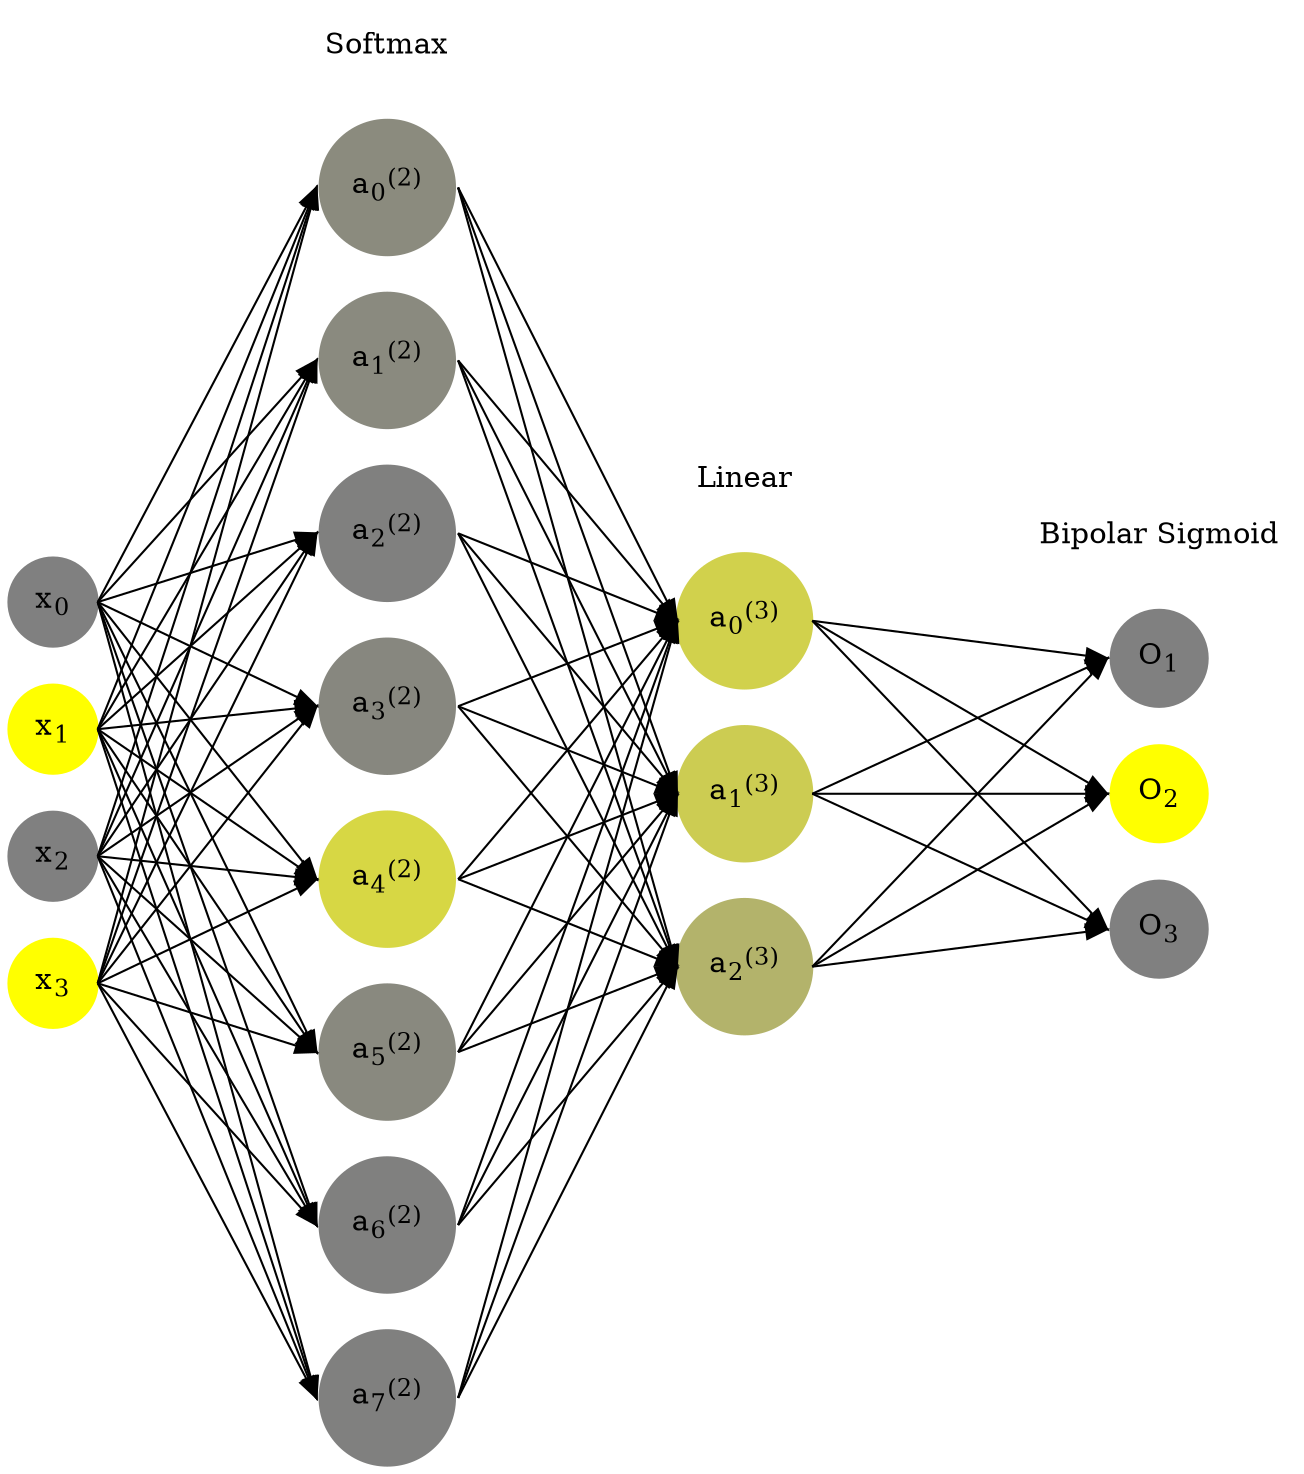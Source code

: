 digraph G {
	rankdir = LR;
	splines=false;
	edge[style=invis];
	ranksep= 1.4;
	{
	node [shape=circle, color="0.1667, 0.0, 0.5", style=filled, fillcolor="0.1667, 0.0, 0.5"];
	x0 [label=<x<sub>0</sub>>];
	}
	{
	node [shape=circle, color="0.1667, 1.0, 1.0", style=filled, fillcolor="0.1667, 1.0, 1.0"];
	x1 [label=<x<sub>1</sub>>];
	}
	{
	node [shape=circle, color="0.1667, 0.0, 0.5", style=filled, fillcolor="0.1667, 0.0, 0.5"];
	x2 [label=<x<sub>2</sub>>];
	}
	{
	node [shape=circle, color="0.1667, 1.0, 1.0", style=filled, fillcolor="0.1667, 1.0, 1.0"];
	x3 [label=<x<sub>3</sub>>];
	}
	{
	node [shape=circle, color="0.1667, 0.090842, 0.545421", style=filled, fillcolor="0.1667, 0.090842, 0.545421"];
	a02 [label=<a<sub>0</sub><sup>(2)</sup>>];
	}
	{
	node [shape=circle, color="0.1667, 0.080907, 0.540453", style=filled, fillcolor="0.1667, 0.080907, 0.540453"];
	a12 [label=<a<sub>1</sub><sup>(2)</sup>>];
	}
	{
	node [shape=circle, color="0.1667, 0.003443, 0.501722", style=filled, fillcolor="0.1667, 0.003443, 0.501722"];
	a22 [label=<a<sub>2</sub><sup>(2)</sup>>];
	}
	{
	node [shape=circle, color="0.1667, 0.057972, 0.528986", style=filled, fillcolor="0.1667, 0.057972, 0.528986"];
	a32 [label=<a<sub>3</sub><sup>(2)</sup>>];
	}
	{
	node [shape=circle, color="0.1667, 0.683480, 0.841740", style=filled, fillcolor="0.1667, 0.683480, 0.841740"];
	a42 [label=<a<sub>4</sub><sup>(2)</sup>>];
	}
	{
	node [shape=circle, color="0.1667, 0.071319, 0.535659", style=filled, fillcolor="0.1667, 0.071319, 0.535659"];
	a52 [label=<a<sub>5</sub><sup>(2)</sup>>];
	}
	{
	node [shape=circle, color="0.1667, 0.004237, 0.502119", style=filled, fillcolor="0.1667, 0.004237, 0.502119"];
	a62 [label=<a<sub>6</sub><sup>(2)</sup>>];
	}
	{
	node [shape=circle, color="0.1667, 0.007799, 0.503899", style=filled, fillcolor="0.1667, 0.007799, 0.503899"];
	a72 [label=<a<sub>7</sub><sup>(2)</sup>>];
	}
	{
	node [shape=circle, color="0.1667, 0.636522, 0.818261", style=filled, fillcolor="0.1667, 0.636522, 0.818261"];
	a03 [label=<a<sub>0</sub><sup>(3)</sup>>];
	}
	{
	node [shape=circle, color="0.1667, 0.599444, 0.799722", style=filled, fillcolor="0.1667, 0.599444, 0.799722"];
	a13 [label=<a<sub>1</sub><sup>(3)</sup>>];
	}
	{
	node [shape=circle, color="0.1667, 0.401819, 0.700910", style=filled, fillcolor="0.1667, 0.401819, 0.700910"];
	a23 [label=<a<sub>2</sub><sup>(3)</sup>>];
	}
	{
	node [shape=circle, color="0.1667, 0.0, 0.5", style=filled, fillcolor="0.1667, 0.0, 0.5"];
	O1 [label=<O<sub>1</sub>>];
	}
	{
	node [shape=circle, color="0.1667, 1.0, 1.0", style=filled, fillcolor="0.1667, 1.0, 1.0"];
	O2 [label=<O<sub>2</sub>>];
	}
	{
	node [shape=circle, color="0.1667, 0.0, 0.5", style=filled, fillcolor="0.1667, 0.0, 0.5"];
	O3 [label=<O<sub>3</sub>>];
	}
	{
	rank=same;
	x0->x1->x2->x3;
	}
	{
	rank=same;
	a02->a12->a22->a32->a42->a52->a62->a72;
	}
	{
	rank=same;
	a03->a13->a23;
	}
	{
	rank=same;
	O1->O2->O3;
	}
	l1 [shape=plaintext,label="Softmax"];
	l1->a02;
	{rank=same; l1;a02};
	l2 [shape=plaintext,label="Linear"];
	l2->a03;
	{rank=same; l2;a03};
	l3 [shape=plaintext,label="Bipolar Sigmoid"];
	l3->O1;
	{rank=same; l3;O1};
edge[style=solid, tailport=e, headport=w];
	{x0;x1;x2;x3} -> {a02;a12;a22;a32;a42;a52;a62;a72};
	{a02;a12;a22;a32;a42;a52;a62;a72} -> {a03;a13;a23};
	{a03;a13;a23} -> {O1,O2,O3};
}